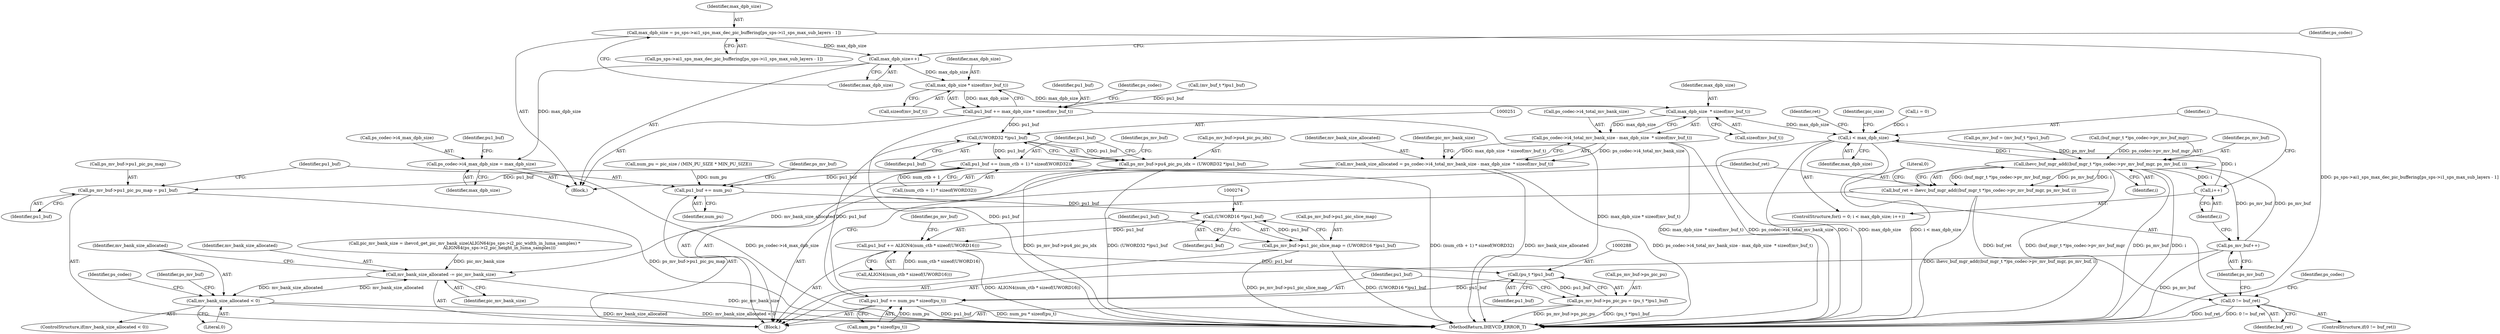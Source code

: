 digraph "0_Android_913d9e8d93d6b81bb8eac3fc2c1426651f5b259d_1@array" {
"1000127" [label="(Call,max_dpb_size = ps_sps->ai1_sps_max_dec_pic_buffering[ps_sps->i1_sps_max_sub_layers - 1])"];
"1000138" [label="(Call,max_dpb_size++)"];
"1000140" [label="(Call,ps_codec->i4_max_dpb_size = max_dpb_size)"];
"1000159" [label="(Call,max_dpb_size * sizeof(mv_buf_t))"];
"1000157" [label="(Call,pu1_buf += max_dpb_size * sizeof(mv_buf_t))"];
"1000250" [label="(Call,(UWORD32 *)pu1_buf)"];
"1000246" [label="(Call,ps_mv_buf->pu4_pic_pu_idx = (UWORD32 *)pu1_buf)"];
"1000253" [label="(Call,pu1_buf += (num_ctb + 1) * sizeof(WORD32))"];
"1000261" [label="(Call,ps_mv_buf->pu1_pic_pu_map = pu1_buf)"];
"1000266" [label="(Call,pu1_buf += num_pu)"];
"1000273" [label="(Call,(UWORD16 *)pu1_buf)"];
"1000269" [label="(Call,ps_mv_buf->pu1_pic_slice_map = (UWORD16 *)pu1_buf)"];
"1000276" [label="(Call,pu1_buf += ALIGN4(num_ctb * sizeof(UWORD16)))"];
"1000287" [label="(Call,(pu_t *)pu1_buf)"];
"1000283" [label="(Call,ps_mv_buf->ps_pic_pu = (pu_t *)pu1_buf)"];
"1000290" [label="(Call,pu1_buf += num_pu * sizeof(pu_t))"];
"1000174" [label="(Call,max_dpb_size  * sizeof(mv_buf_t))"];
"1000170" [label="(Call,ps_codec->i4_total_mv_bank_size - max_dpb_size  * sizeof(mv_buf_t))"];
"1000168" [label="(Call,mv_bank_size_allocated = ps_codec->i4_total_mv_bank_size - max_dpb_size  * sizeof(mv_buf_t))"];
"1000229" [label="(Call,mv_bank_size_allocated -= pic_mv_bank_size)"];
"1000233" [label="(Call,mv_bank_size_allocated < 0)"];
"1000194" [label="(Call,i < max_dpb_size)"];
"1000298" [label="(Call,ihevc_buf_mgr_add((buf_mgr_t *)ps_codec->pv_mv_buf_mgr, ps_mv_buf, i))"];
"1000197" [label="(Call,i++)"];
"1000296" [label="(Call,buf_ret = ihevc_buf_mgr_add((buf_mgr_t *)ps_codec->pv_mv_buf_mgr, ps_mv_buf, i))"];
"1000307" [label="(Call,0 != buf_ret)"];
"1000320" [label="(Call,ps_mv_buf++)"];
"1000171" [label="(Call,ps_codec->i4_total_mv_bank_size)"];
"1000141" [label="(Call,ps_codec->i4_max_dpb_size)"];
"1000307" [label="(Call,0 != buf_ret)"];
"1000160" [label="(Identifier,max_dpb_size)"];
"1000324" [label="(MethodReturn,IHEVCD_ERROR_T)"];
"1000129" [label="(Call,ps_sps->ai1_sps_max_dec_pic_buffering[ps_sps->i1_sps_max_sub_layers - 1])"];
"1000277" [label="(Identifier,pu1_buf)"];
"1000287" [label="(Call,(pu_t *)pu1_buf)"];
"1000165" [label="(Identifier,ps_codec)"];
"1000233" [label="(Call,mv_bank_size_allocated < 0)"];
"1000152" [label="(Call,ps_mv_buf = (mv_buf_t *)pu1_buf)"];
"1000254" [label="(Identifier,pu1_buf)"];
"1000269" [label="(Call,ps_mv_buf->pu1_pic_slice_map = (UWORD16 *)pu1_buf)"];
"1000194" [label="(Call,i < max_dpb_size)"];
"1000157" [label="(Call,pu1_buf += max_dpb_size * sizeof(mv_buf_t))"];
"1000296" [label="(Call,buf_ret = ihevc_buf_mgr_add((buf_mgr_t *)ps_codec->pv_mv_buf_mgr, ps_mv_buf, i))"];
"1000139" [label="(Identifier,max_dpb_size)"];
"1000159" [label="(Call,max_dpb_size * sizeof(mv_buf_t))"];
"1000262" [label="(Call,ps_mv_buf->pu1_pic_pu_map)"];
"1000255" [label="(Call,(num_ctb + 1) * sizeof(WORD32))"];
"1000297" [label="(Identifier,buf_ret)"];
"1000267" [label="(Identifier,pu1_buf)"];
"1000106" [label="(Block,)"];
"1000138" [label="(Call,max_dpb_size++)"];
"1000314" [label="(Identifier,ps_codec)"];
"1000321" [label="(Identifier,ps_mv_buf)"];
"1000140" [label="(Call,ps_codec->i4_max_dpb_size = max_dpb_size)"];
"1000154" [label="(Call,(mv_buf_t *)pu1_buf)"];
"1000215" [label="(Call,num_pu = pic_size / (MIN_PU_SIZE * MIN_PU_SIZE))"];
"1000320" [label="(Call,ps_mv_buf++)"];
"1000168" [label="(Call,mv_bank_size_allocated = ps_codec->i4_total_mv_bank_size - max_dpb_size  * sizeof(mv_buf_t))"];
"1000248" [label="(Identifier,ps_mv_buf)"];
"1000174" [label="(Call,max_dpb_size  * sizeof(mv_buf_t))"];
"1000234" [label="(Identifier,mv_bank_size_allocated)"];
"1000261" [label="(Call,ps_mv_buf->pu1_pic_pu_map = pu1_buf)"];
"1000176" [label="(Call,sizeof(mv_buf_t))"];
"1000146" [label="(Identifier,pu1_buf)"];
"1000273" [label="(Call,(UWORD16 *)pu1_buf)"];
"1000268" [label="(Identifier,num_pu)"];
"1000198" [label="(Identifier,i)"];
"1000323" [label="(Identifier,ret)"];
"1000306" [label="(ControlStructure,if(0 != buf_ret))"];
"1000127" [label="(Call,max_dpb_size = ps_sps->ai1_sps_max_dec_pic_buffering[ps_sps->i1_sps_max_sub_layers - 1])"];
"1000175" [label="(Identifier,max_dpb_size)"];
"1000178" [label="(Call,pic_mv_bank_size = ihevcd_get_pic_mv_bank_size(ALIGN64(ps_sps->i2_pic_width_in_luma_samples) *\n                                                   ALIGN64(ps_sps->i2_pic_height_in_luma_samples)))"];
"1000304" [label="(Identifier,ps_mv_buf)"];
"1000292" [label="(Call,num_pu * sizeof(pu_t))"];
"1000266" [label="(Call,pu1_buf += num_pu)"];
"1000275" [label="(Identifier,pu1_buf)"];
"1000270" [label="(Call,ps_mv_buf->pu1_pic_slice_map)"];
"1000284" [label="(Call,ps_mv_buf->ps_pic_pu)"];
"1000161" [label="(Call,sizeof(mv_buf_t))"];
"1000170" [label="(Call,ps_codec->i4_total_mv_bank_size - max_dpb_size  * sizeof(mv_buf_t))"];
"1000128" [label="(Identifier,max_dpb_size)"];
"1000299" [label="(Call,(buf_mgr_t *)ps_codec->pv_mv_buf_mgr)"];
"1000169" [label="(Identifier,mv_bank_size_allocated)"];
"1000240" [label="(Identifier,ps_codec)"];
"1000235" [label="(Literal,0)"];
"1000290" [label="(Call,pu1_buf += num_pu * sizeof(pu_t))"];
"1000196" [label="(Identifier,max_dpb_size)"];
"1000309" [label="(Identifier,buf_ret)"];
"1000144" [label="(Identifier,max_dpb_size)"];
"1000252" [label="(Identifier,pu1_buf)"];
"1000265" [label="(Identifier,pu1_buf)"];
"1000283" [label="(Call,ps_mv_buf->ps_pic_pu = (pu_t *)pu1_buf)"];
"1000289" [label="(Identifier,pu1_buf)"];
"1000305" [label="(Identifier,i)"];
"1000229" [label="(Call,mv_bank_size_allocated -= pic_mv_bank_size)"];
"1000195" [label="(Identifier,i)"];
"1000231" [label="(Identifier,pic_mv_bank_size)"];
"1000278" [label="(Call,ALIGN4(num_ctb * sizeof(UWORD16)))"];
"1000179" [label="(Identifier,pic_mv_bank_size)"];
"1000298" [label="(Call,ihevc_buf_mgr_add((buf_mgr_t *)ps_codec->pv_mv_buf_mgr, ps_mv_buf, i))"];
"1000271" [label="(Identifier,ps_mv_buf)"];
"1000246" [label="(Call,ps_mv_buf->pu4_pic_pu_idx = (UWORD32 *)pu1_buf)"];
"1000142" [label="(Identifier,ps_codec)"];
"1000205" [label="(Identifier,pic_size)"];
"1000285" [label="(Identifier,ps_mv_buf)"];
"1000250" [label="(Call,(UWORD32 *)pu1_buf)"];
"1000308" [label="(Literal,0)"];
"1000253" [label="(Call,pu1_buf += (num_ctb + 1) * sizeof(WORD32))"];
"1000291" [label="(Identifier,pu1_buf)"];
"1000197" [label="(Call,i++)"];
"1000276" [label="(Call,pu1_buf += ALIGN4(num_ctb * sizeof(UWORD16)))"];
"1000232" [label="(ControlStructure,if(mv_bank_size_allocated < 0))"];
"1000190" [label="(ControlStructure,for(i = 0; i < max_dpb_size; i++))"];
"1000191" [label="(Call,i = 0)"];
"1000247" [label="(Call,ps_mv_buf->pu4_pic_pu_idx)"];
"1000263" [label="(Identifier,ps_mv_buf)"];
"1000158" [label="(Identifier,pu1_buf)"];
"1000199" [label="(Block,)"];
"1000230" [label="(Identifier,mv_bank_size_allocated)"];
"1000127" -> "1000106"  [label="AST: "];
"1000127" -> "1000129"  [label="CFG: "];
"1000128" -> "1000127"  [label="AST: "];
"1000129" -> "1000127"  [label="AST: "];
"1000139" -> "1000127"  [label="CFG: "];
"1000127" -> "1000324"  [label="DDG: ps_sps->ai1_sps_max_dec_pic_buffering[ps_sps->i1_sps_max_sub_layers - 1]"];
"1000127" -> "1000138"  [label="DDG: max_dpb_size"];
"1000138" -> "1000106"  [label="AST: "];
"1000138" -> "1000139"  [label="CFG: "];
"1000139" -> "1000138"  [label="AST: "];
"1000142" -> "1000138"  [label="CFG: "];
"1000138" -> "1000140"  [label="DDG: max_dpb_size"];
"1000138" -> "1000159"  [label="DDG: max_dpb_size"];
"1000140" -> "1000106"  [label="AST: "];
"1000140" -> "1000144"  [label="CFG: "];
"1000141" -> "1000140"  [label="AST: "];
"1000144" -> "1000140"  [label="AST: "];
"1000146" -> "1000140"  [label="CFG: "];
"1000140" -> "1000324"  [label="DDG: ps_codec->i4_max_dpb_size"];
"1000159" -> "1000157"  [label="AST: "];
"1000159" -> "1000161"  [label="CFG: "];
"1000160" -> "1000159"  [label="AST: "];
"1000161" -> "1000159"  [label="AST: "];
"1000157" -> "1000159"  [label="CFG: "];
"1000159" -> "1000157"  [label="DDG: max_dpb_size"];
"1000159" -> "1000174"  [label="DDG: max_dpb_size"];
"1000157" -> "1000106"  [label="AST: "];
"1000158" -> "1000157"  [label="AST: "];
"1000165" -> "1000157"  [label="CFG: "];
"1000157" -> "1000324"  [label="DDG: max_dpb_size * sizeof(mv_buf_t)"];
"1000157" -> "1000324"  [label="DDG: pu1_buf"];
"1000154" -> "1000157"  [label="DDG: pu1_buf"];
"1000157" -> "1000250"  [label="DDG: pu1_buf"];
"1000250" -> "1000246"  [label="AST: "];
"1000250" -> "1000252"  [label="CFG: "];
"1000251" -> "1000250"  [label="AST: "];
"1000252" -> "1000250"  [label="AST: "];
"1000246" -> "1000250"  [label="CFG: "];
"1000250" -> "1000246"  [label="DDG: pu1_buf"];
"1000290" -> "1000250"  [label="DDG: pu1_buf"];
"1000250" -> "1000253"  [label="DDG: pu1_buf"];
"1000246" -> "1000199"  [label="AST: "];
"1000247" -> "1000246"  [label="AST: "];
"1000254" -> "1000246"  [label="CFG: "];
"1000246" -> "1000324"  [label="DDG: (UWORD32 *)pu1_buf"];
"1000246" -> "1000324"  [label="DDG: ps_mv_buf->pu4_pic_pu_idx"];
"1000253" -> "1000199"  [label="AST: "];
"1000253" -> "1000255"  [label="CFG: "];
"1000254" -> "1000253"  [label="AST: "];
"1000255" -> "1000253"  [label="AST: "];
"1000263" -> "1000253"  [label="CFG: "];
"1000253" -> "1000324"  [label="DDG: (num_ctb + 1) * sizeof(WORD32)"];
"1000255" -> "1000253"  [label="DDG: num_ctb + 1"];
"1000253" -> "1000261"  [label="DDG: pu1_buf"];
"1000253" -> "1000266"  [label="DDG: pu1_buf"];
"1000261" -> "1000199"  [label="AST: "];
"1000261" -> "1000265"  [label="CFG: "];
"1000262" -> "1000261"  [label="AST: "];
"1000265" -> "1000261"  [label="AST: "];
"1000267" -> "1000261"  [label="CFG: "];
"1000261" -> "1000324"  [label="DDG: ps_mv_buf->pu1_pic_pu_map"];
"1000266" -> "1000199"  [label="AST: "];
"1000266" -> "1000268"  [label="CFG: "];
"1000267" -> "1000266"  [label="AST: "];
"1000268" -> "1000266"  [label="AST: "];
"1000271" -> "1000266"  [label="CFG: "];
"1000215" -> "1000266"  [label="DDG: num_pu"];
"1000266" -> "1000273"  [label="DDG: pu1_buf"];
"1000273" -> "1000269"  [label="AST: "];
"1000273" -> "1000275"  [label="CFG: "];
"1000274" -> "1000273"  [label="AST: "];
"1000275" -> "1000273"  [label="AST: "];
"1000269" -> "1000273"  [label="CFG: "];
"1000273" -> "1000269"  [label="DDG: pu1_buf"];
"1000273" -> "1000276"  [label="DDG: pu1_buf"];
"1000269" -> "1000199"  [label="AST: "];
"1000270" -> "1000269"  [label="AST: "];
"1000277" -> "1000269"  [label="CFG: "];
"1000269" -> "1000324"  [label="DDG: (UWORD16 *)pu1_buf"];
"1000269" -> "1000324"  [label="DDG: ps_mv_buf->pu1_pic_slice_map"];
"1000276" -> "1000199"  [label="AST: "];
"1000276" -> "1000278"  [label="CFG: "];
"1000277" -> "1000276"  [label="AST: "];
"1000278" -> "1000276"  [label="AST: "];
"1000285" -> "1000276"  [label="CFG: "];
"1000276" -> "1000324"  [label="DDG: ALIGN4(num_ctb * sizeof(UWORD16))"];
"1000278" -> "1000276"  [label="DDG: num_ctb * sizeof(UWORD16)"];
"1000276" -> "1000287"  [label="DDG: pu1_buf"];
"1000287" -> "1000283"  [label="AST: "];
"1000287" -> "1000289"  [label="CFG: "];
"1000288" -> "1000287"  [label="AST: "];
"1000289" -> "1000287"  [label="AST: "];
"1000283" -> "1000287"  [label="CFG: "];
"1000287" -> "1000283"  [label="DDG: pu1_buf"];
"1000287" -> "1000290"  [label="DDG: pu1_buf"];
"1000283" -> "1000199"  [label="AST: "];
"1000284" -> "1000283"  [label="AST: "];
"1000291" -> "1000283"  [label="CFG: "];
"1000283" -> "1000324"  [label="DDG: ps_mv_buf->ps_pic_pu"];
"1000283" -> "1000324"  [label="DDG: (pu_t *)pu1_buf"];
"1000290" -> "1000199"  [label="AST: "];
"1000290" -> "1000292"  [label="CFG: "];
"1000291" -> "1000290"  [label="AST: "];
"1000292" -> "1000290"  [label="AST: "];
"1000297" -> "1000290"  [label="CFG: "];
"1000290" -> "1000324"  [label="DDG: pu1_buf"];
"1000290" -> "1000324"  [label="DDG: num_pu * sizeof(pu_t)"];
"1000292" -> "1000290"  [label="DDG: num_pu"];
"1000174" -> "1000170"  [label="AST: "];
"1000174" -> "1000176"  [label="CFG: "];
"1000175" -> "1000174"  [label="AST: "];
"1000176" -> "1000174"  [label="AST: "];
"1000170" -> "1000174"  [label="CFG: "];
"1000174" -> "1000170"  [label="DDG: max_dpb_size"];
"1000174" -> "1000194"  [label="DDG: max_dpb_size"];
"1000170" -> "1000168"  [label="AST: "];
"1000171" -> "1000170"  [label="AST: "];
"1000168" -> "1000170"  [label="CFG: "];
"1000170" -> "1000324"  [label="DDG: ps_codec->i4_total_mv_bank_size"];
"1000170" -> "1000324"  [label="DDG: max_dpb_size  * sizeof(mv_buf_t)"];
"1000170" -> "1000168"  [label="DDG: ps_codec->i4_total_mv_bank_size"];
"1000170" -> "1000168"  [label="DDG: max_dpb_size  * sizeof(mv_buf_t)"];
"1000168" -> "1000106"  [label="AST: "];
"1000169" -> "1000168"  [label="AST: "];
"1000179" -> "1000168"  [label="CFG: "];
"1000168" -> "1000324"  [label="DDG: mv_bank_size_allocated"];
"1000168" -> "1000324"  [label="DDG: ps_codec->i4_total_mv_bank_size - max_dpb_size  * sizeof(mv_buf_t)"];
"1000168" -> "1000229"  [label="DDG: mv_bank_size_allocated"];
"1000229" -> "1000199"  [label="AST: "];
"1000229" -> "1000231"  [label="CFG: "];
"1000230" -> "1000229"  [label="AST: "];
"1000231" -> "1000229"  [label="AST: "];
"1000234" -> "1000229"  [label="CFG: "];
"1000229" -> "1000324"  [label="DDG: pic_mv_bank_size"];
"1000178" -> "1000229"  [label="DDG: pic_mv_bank_size"];
"1000233" -> "1000229"  [label="DDG: mv_bank_size_allocated"];
"1000229" -> "1000233"  [label="DDG: mv_bank_size_allocated"];
"1000233" -> "1000232"  [label="AST: "];
"1000233" -> "1000235"  [label="CFG: "];
"1000234" -> "1000233"  [label="AST: "];
"1000235" -> "1000233"  [label="AST: "];
"1000240" -> "1000233"  [label="CFG: "];
"1000248" -> "1000233"  [label="CFG: "];
"1000233" -> "1000324"  [label="DDG: mv_bank_size_allocated < 0"];
"1000233" -> "1000324"  [label="DDG: mv_bank_size_allocated"];
"1000194" -> "1000190"  [label="AST: "];
"1000194" -> "1000196"  [label="CFG: "];
"1000195" -> "1000194"  [label="AST: "];
"1000196" -> "1000194"  [label="AST: "];
"1000205" -> "1000194"  [label="CFG: "];
"1000323" -> "1000194"  [label="CFG: "];
"1000194" -> "1000324"  [label="DDG: i < max_dpb_size"];
"1000194" -> "1000324"  [label="DDG: i"];
"1000194" -> "1000324"  [label="DDG: max_dpb_size"];
"1000191" -> "1000194"  [label="DDG: i"];
"1000197" -> "1000194"  [label="DDG: i"];
"1000194" -> "1000298"  [label="DDG: i"];
"1000298" -> "1000296"  [label="AST: "];
"1000298" -> "1000305"  [label="CFG: "];
"1000299" -> "1000298"  [label="AST: "];
"1000304" -> "1000298"  [label="AST: "];
"1000305" -> "1000298"  [label="AST: "];
"1000296" -> "1000298"  [label="CFG: "];
"1000298" -> "1000324"  [label="DDG: ps_mv_buf"];
"1000298" -> "1000324"  [label="DDG: (buf_mgr_t *)ps_codec->pv_mv_buf_mgr"];
"1000298" -> "1000324"  [label="DDG: i"];
"1000298" -> "1000197"  [label="DDG: i"];
"1000298" -> "1000296"  [label="DDG: (buf_mgr_t *)ps_codec->pv_mv_buf_mgr"];
"1000298" -> "1000296"  [label="DDG: ps_mv_buf"];
"1000298" -> "1000296"  [label="DDG: i"];
"1000299" -> "1000298"  [label="DDG: ps_codec->pv_mv_buf_mgr"];
"1000320" -> "1000298"  [label="DDG: ps_mv_buf"];
"1000152" -> "1000298"  [label="DDG: ps_mv_buf"];
"1000298" -> "1000320"  [label="DDG: ps_mv_buf"];
"1000197" -> "1000190"  [label="AST: "];
"1000197" -> "1000198"  [label="CFG: "];
"1000198" -> "1000197"  [label="AST: "];
"1000195" -> "1000197"  [label="CFG: "];
"1000296" -> "1000199"  [label="AST: "];
"1000297" -> "1000296"  [label="AST: "];
"1000308" -> "1000296"  [label="CFG: "];
"1000296" -> "1000324"  [label="DDG: ihevc_buf_mgr_add((buf_mgr_t *)ps_codec->pv_mv_buf_mgr, ps_mv_buf, i)"];
"1000296" -> "1000307"  [label="DDG: buf_ret"];
"1000307" -> "1000306"  [label="AST: "];
"1000307" -> "1000309"  [label="CFG: "];
"1000308" -> "1000307"  [label="AST: "];
"1000309" -> "1000307"  [label="AST: "];
"1000314" -> "1000307"  [label="CFG: "];
"1000321" -> "1000307"  [label="CFG: "];
"1000307" -> "1000324"  [label="DDG: buf_ret"];
"1000307" -> "1000324"  [label="DDG: 0 != buf_ret"];
"1000320" -> "1000199"  [label="AST: "];
"1000320" -> "1000321"  [label="CFG: "];
"1000321" -> "1000320"  [label="AST: "];
"1000198" -> "1000320"  [label="CFG: "];
"1000320" -> "1000324"  [label="DDG: ps_mv_buf"];
}

